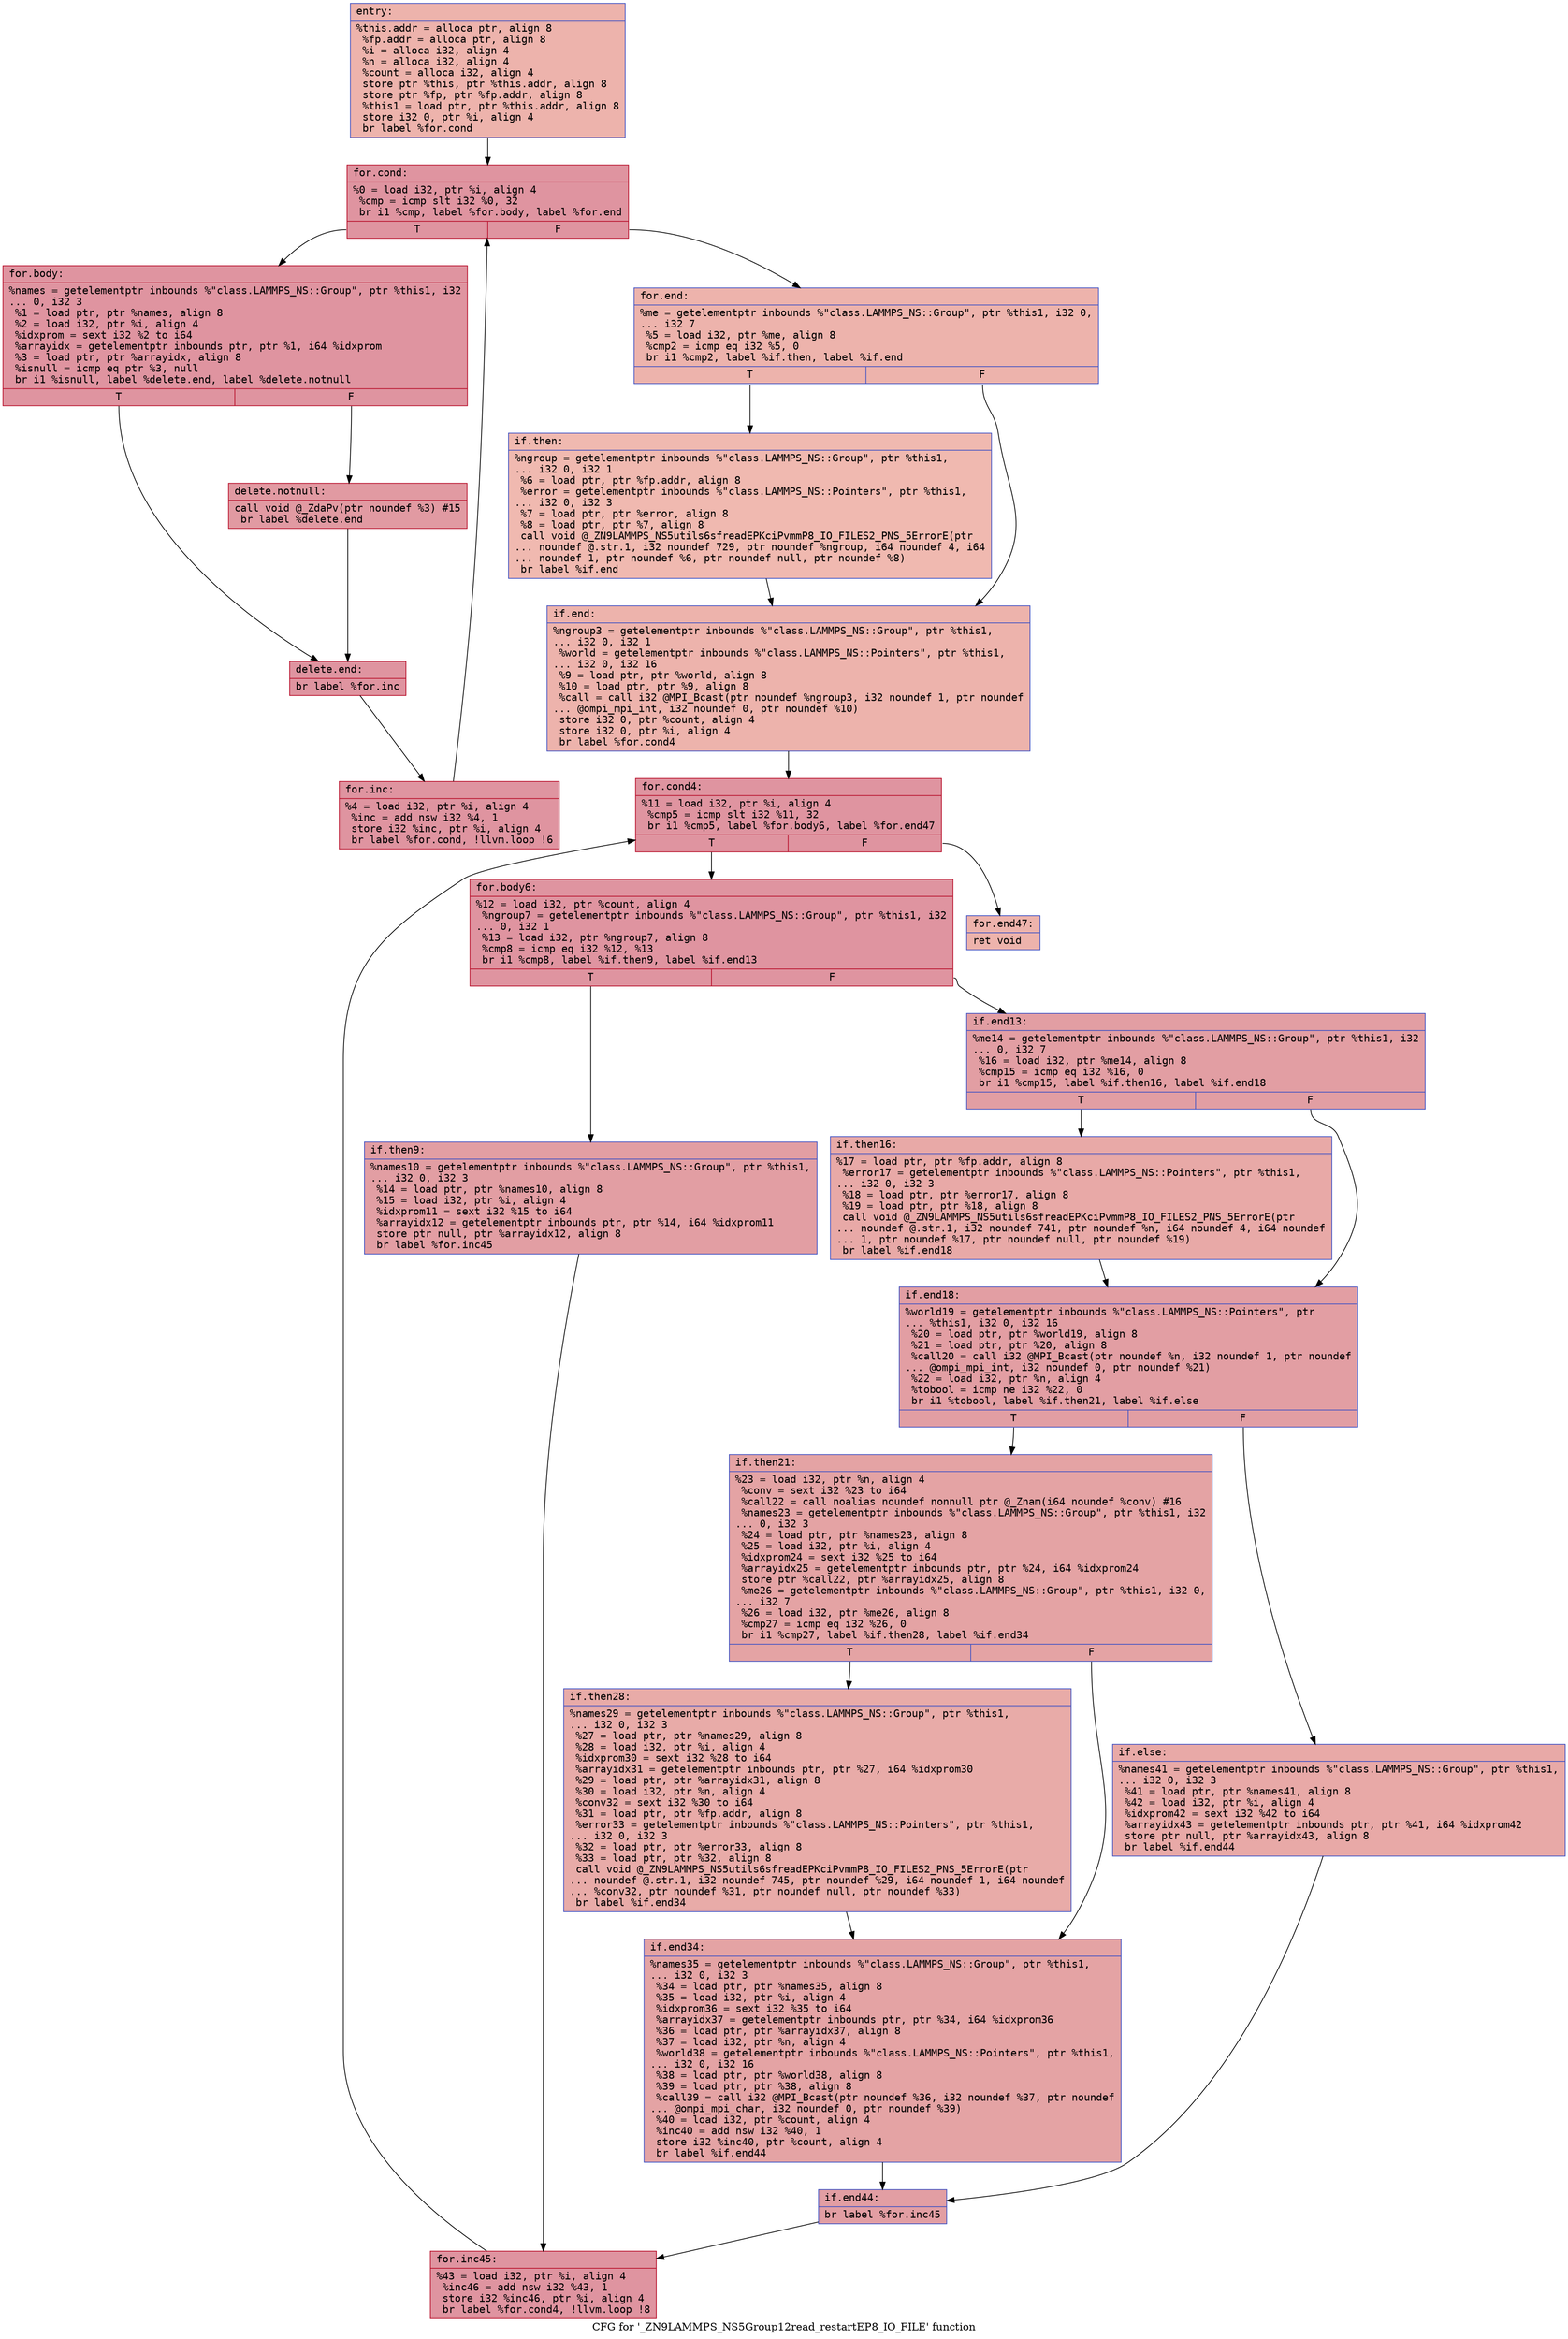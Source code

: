 digraph "CFG for '_ZN9LAMMPS_NS5Group12read_restartEP8_IO_FILE' function" {
	label="CFG for '_ZN9LAMMPS_NS5Group12read_restartEP8_IO_FILE' function";

	Node0x55ba303be2b0 [shape=record,color="#3d50c3ff", style=filled, fillcolor="#d6524470" fontname="Courier",label="{entry:\l|  %this.addr = alloca ptr, align 8\l  %fp.addr = alloca ptr, align 8\l  %i = alloca i32, align 4\l  %n = alloca i32, align 4\l  %count = alloca i32, align 4\l  store ptr %this, ptr %this.addr, align 8\l  store ptr %fp, ptr %fp.addr, align 8\l  %this1 = load ptr, ptr %this.addr, align 8\l  store i32 0, ptr %i, align 4\l  br label %for.cond\l}"];
	Node0x55ba303be2b0 -> Node0x55ba303be790[tooltip="entry -> for.cond\nProbability 100.00%" ];
	Node0x55ba303be790 [shape=record,color="#b70d28ff", style=filled, fillcolor="#b70d2870" fontname="Courier",label="{for.cond:\l|  %0 = load i32, ptr %i, align 4\l  %cmp = icmp slt i32 %0, 32\l  br i1 %cmp, label %for.body, label %for.end\l|{<s0>T|<s1>F}}"];
	Node0x55ba303be790:s0 -> Node0x55ba303be9b0[tooltip="for.cond -> for.body\nProbability 96.88%" ];
	Node0x55ba303be790:s1 -> Node0x55ba303bea30[tooltip="for.cond -> for.end\nProbability 3.12%" ];
	Node0x55ba303be9b0 [shape=record,color="#b70d28ff", style=filled, fillcolor="#b70d2870" fontname="Courier",label="{for.body:\l|  %names = getelementptr inbounds %\"class.LAMMPS_NS::Group\", ptr %this1, i32\l... 0, i32 3\l  %1 = load ptr, ptr %names, align 8\l  %2 = load i32, ptr %i, align 4\l  %idxprom = sext i32 %2 to i64\l  %arrayidx = getelementptr inbounds ptr, ptr %1, i64 %idxprom\l  %3 = load ptr, ptr %arrayidx, align 8\l  %isnull = icmp eq ptr %3, null\l  br i1 %isnull, label %delete.end, label %delete.notnull\l|{<s0>T|<s1>F}}"];
	Node0x55ba303be9b0:s0 -> Node0x55ba303bf090[tooltip="for.body -> delete.end\nProbability 37.50%" ];
	Node0x55ba303be9b0:s1 -> Node0x55ba303bf110[tooltip="for.body -> delete.notnull\nProbability 62.50%" ];
	Node0x55ba303bf110 [shape=record,color="#b70d28ff", style=filled, fillcolor="#bb1b2c70" fontname="Courier",label="{delete.notnull:\l|  call void @_ZdaPv(ptr noundef %3) #15\l  br label %delete.end\l}"];
	Node0x55ba303bf110 -> Node0x55ba303bf090[tooltip="delete.notnull -> delete.end\nProbability 100.00%" ];
	Node0x55ba303bf090 [shape=record,color="#b70d28ff", style=filled, fillcolor="#b70d2870" fontname="Courier",label="{delete.end:\l|  br label %for.inc\l}"];
	Node0x55ba303bf090 -> Node0x55ba303bf3e0[tooltip="delete.end -> for.inc\nProbability 100.00%" ];
	Node0x55ba303bf3e0 [shape=record,color="#b70d28ff", style=filled, fillcolor="#b70d2870" fontname="Courier",label="{for.inc:\l|  %4 = load i32, ptr %i, align 4\l  %inc = add nsw i32 %4, 1\l  store i32 %inc, ptr %i, align 4\l  br label %for.cond, !llvm.loop !6\l}"];
	Node0x55ba303bf3e0 -> Node0x55ba303be790[tooltip="for.inc -> for.cond\nProbability 100.00%" ];
	Node0x55ba303bea30 [shape=record,color="#3d50c3ff", style=filled, fillcolor="#d6524470" fontname="Courier",label="{for.end:\l|  %me = getelementptr inbounds %\"class.LAMMPS_NS::Group\", ptr %this1, i32 0,\l... i32 7\l  %5 = load i32, ptr %me, align 8\l  %cmp2 = icmp eq i32 %5, 0\l  br i1 %cmp2, label %if.then, label %if.end\l|{<s0>T|<s1>F}}"];
	Node0x55ba303bea30:s0 -> Node0x55ba303bfa00[tooltip="for.end -> if.then\nProbability 37.50%" ];
	Node0x55ba303bea30:s1 -> Node0x55ba303bfa70[tooltip="for.end -> if.end\nProbability 62.50%" ];
	Node0x55ba303bfa00 [shape=record,color="#3d50c3ff", style=filled, fillcolor="#de614d70" fontname="Courier",label="{if.then:\l|  %ngroup = getelementptr inbounds %\"class.LAMMPS_NS::Group\", ptr %this1,\l... i32 0, i32 1\l  %6 = load ptr, ptr %fp.addr, align 8\l  %error = getelementptr inbounds %\"class.LAMMPS_NS::Pointers\", ptr %this1,\l... i32 0, i32 3\l  %7 = load ptr, ptr %error, align 8\l  %8 = load ptr, ptr %7, align 8\l  call void @_ZN9LAMMPS_NS5utils6sfreadEPKciPvmmP8_IO_FILES2_PNS_5ErrorE(ptr\l... noundef @.str.1, i32 noundef 729, ptr noundef %ngroup, i64 noundef 4, i64\l... noundef 1, ptr noundef %6, ptr noundef null, ptr noundef %8)\l  br label %if.end\l}"];
	Node0x55ba303bfa00 -> Node0x55ba303bfa70[tooltip="if.then -> if.end\nProbability 100.00%" ];
	Node0x55ba303bfa70 [shape=record,color="#3d50c3ff", style=filled, fillcolor="#d6524470" fontname="Courier",label="{if.end:\l|  %ngroup3 = getelementptr inbounds %\"class.LAMMPS_NS::Group\", ptr %this1,\l... i32 0, i32 1\l  %world = getelementptr inbounds %\"class.LAMMPS_NS::Pointers\", ptr %this1,\l... i32 0, i32 16\l  %9 = load ptr, ptr %world, align 8\l  %10 = load ptr, ptr %9, align 8\l  %call = call i32 @MPI_Bcast(ptr noundef %ngroup3, i32 noundef 1, ptr noundef\l... @ompi_mpi_int, i32 noundef 0, ptr noundef %10)\l  store i32 0, ptr %count, align 4\l  store i32 0, ptr %i, align 4\l  br label %for.cond4\l}"];
	Node0x55ba303bfa70 -> Node0x55ba303c0a90[tooltip="if.end -> for.cond4\nProbability 100.00%" ];
	Node0x55ba303c0a90 [shape=record,color="#b70d28ff", style=filled, fillcolor="#b70d2870" fontname="Courier",label="{for.cond4:\l|  %11 = load i32, ptr %i, align 4\l  %cmp5 = icmp slt i32 %11, 32\l  br i1 %cmp5, label %for.body6, label %for.end47\l|{<s0>T|<s1>F}}"];
	Node0x55ba303c0a90:s0 -> Node0x55ba303c0bd0[tooltip="for.cond4 -> for.body6\nProbability 96.88%" ];
	Node0x55ba303c0a90:s1 -> Node0x55ba303c0c50[tooltip="for.cond4 -> for.end47\nProbability 3.12%" ];
	Node0x55ba303c0bd0 [shape=record,color="#b70d28ff", style=filled, fillcolor="#b70d2870" fontname="Courier",label="{for.body6:\l|  %12 = load i32, ptr %count, align 4\l  %ngroup7 = getelementptr inbounds %\"class.LAMMPS_NS::Group\", ptr %this1, i32\l... 0, i32 1\l  %13 = load i32, ptr %ngroup7, align 8\l  %cmp8 = icmp eq i32 %12, %13\l  br i1 %cmp8, label %if.then9, label %if.end13\l|{<s0>T|<s1>F}}"];
	Node0x55ba303c0bd0:s0 -> Node0x55ba303c1010[tooltip="for.body6 -> if.then9\nProbability 50.00%" ];
	Node0x55ba303c0bd0:s1 -> Node0x55ba303c1090[tooltip="for.body6 -> if.end13\nProbability 50.00%" ];
	Node0x55ba303c1010 [shape=record,color="#3d50c3ff", style=filled, fillcolor="#be242e70" fontname="Courier",label="{if.then9:\l|  %names10 = getelementptr inbounds %\"class.LAMMPS_NS::Group\", ptr %this1,\l... i32 0, i32 3\l  %14 = load ptr, ptr %names10, align 8\l  %15 = load i32, ptr %i, align 4\l  %idxprom11 = sext i32 %15 to i64\l  %arrayidx12 = getelementptr inbounds ptr, ptr %14, i64 %idxprom11\l  store ptr null, ptr %arrayidx12, align 8\l  br label %for.inc45\l}"];
	Node0x55ba303c1010 -> Node0x55ba303c1610[tooltip="if.then9 -> for.inc45\nProbability 100.00%" ];
	Node0x55ba303c1090 [shape=record,color="#3d50c3ff", style=filled, fillcolor="#be242e70" fontname="Courier",label="{if.end13:\l|  %me14 = getelementptr inbounds %\"class.LAMMPS_NS::Group\", ptr %this1, i32\l... 0, i32 7\l  %16 = load i32, ptr %me14, align 8\l  %cmp15 = icmp eq i32 %16, 0\l  br i1 %cmp15, label %if.then16, label %if.end18\l|{<s0>T|<s1>F}}"];
	Node0x55ba303c1090:s0 -> Node0x55ba303c1910[tooltip="if.end13 -> if.then16\nProbability 37.50%" ];
	Node0x55ba303c1090:s1 -> Node0x55ba303c1990[tooltip="if.end13 -> if.end18\nProbability 62.50%" ];
	Node0x55ba303c1910 [shape=record,color="#3d50c3ff", style=filled, fillcolor="#ca3b3770" fontname="Courier",label="{if.then16:\l|  %17 = load ptr, ptr %fp.addr, align 8\l  %error17 = getelementptr inbounds %\"class.LAMMPS_NS::Pointers\", ptr %this1,\l... i32 0, i32 3\l  %18 = load ptr, ptr %error17, align 8\l  %19 = load ptr, ptr %18, align 8\l  call void @_ZN9LAMMPS_NS5utils6sfreadEPKciPvmmP8_IO_FILES2_PNS_5ErrorE(ptr\l... noundef @.str.1, i32 noundef 741, ptr noundef %n, i64 noundef 4, i64 noundef\l... 1, ptr noundef %17, ptr noundef null, ptr noundef %19)\l  br label %if.end18\l}"];
	Node0x55ba303c1910 -> Node0x55ba303c1990[tooltip="if.then16 -> if.end18\nProbability 100.00%" ];
	Node0x55ba303c1990 [shape=record,color="#3d50c3ff", style=filled, fillcolor="#be242e70" fontname="Courier",label="{if.end18:\l|  %world19 = getelementptr inbounds %\"class.LAMMPS_NS::Pointers\", ptr\l... %this1, i32 0, i32 16\l  %20 = load ptr, ptr %world19, align 8\l  %21 = load ptr, ptr %20, align 8\l  %call20 = call i32 @MPI_Bcast(ptr noundef %n, i32 noundef 1, ptr noundef\l... @ompi_mpi_int, i32 noundef 0, ptr noundef %21)\l  %22 = load i32, ptr %n, align 4\l  %tobool = icmp ne i32 %22, 0\l  br i1 %tobool, label %if.then21, label %if.else\l|{<s0>T|<s1>F}}"];
	Node0x55ba303c1990:s0 -> Node0x55ba303bfb60[tooltip="if.end18 -> if.then21\nProbability 62.50%" ];
	Node0x55ba303c1990:s1 -> Node0x55ba303bfbb0[tooltip="if.end18 -> if.else\nProbability 37.50%" ];
	Node0x55ba303bfb60 [shape=record,color="#3d50c3ff", style=filled, fillcolor="#c32e3170" fontname="Courier",label="{if.then21:\l|  %23 = load i32, ptr %n, align 4\l  %conv = sext i32 %23 to i64\l  %call22 = call noalias noundef nonnull ptr @_Znam(i64 noundef %conv) #16\l  %names23 = getelementptr inbounds %\"class.LAMMPS_NS::Group\", ptr %this1, i32\l... 0, i32 3\l  %24 = load ptr, ptr %names23, align 8\l  %25 = load i32, ptr %i, align 4\l  %idxprom24 = sext i32 %25 to i64\l  %arrayidx25 = getelementptr inbounds ptr, ptr %24, i64 %idxprom24\l  store ptr %call22, ptr %arrayidx25, align 8\l  %me26 = getelementptr inbounds %\"class.LAMMPS_NS::Group\", ptr %this1, i32 0,\l... i32 7\l  %26 = load i32, ptr %me26, align 8\l  %cmp27 = icmp eq i32 %26, 0\l  br i1 %cmp27, label %if.then28, label %if.end34\l|{<s0>T|<s1>F}}"];
	Node0x55ba303bfb60:s0 -> Node0x55ba303c3170[tooltip="if.then21 -> if.then28\nProbability 37.50%" ];
	Node0x55ba303bfb60:s1 -> Node0x55ba303c31f0[tooltip="if.then21 -> if.end34\nProbability 62.50%" ];
	Node0x55ba303c3170 [shape=record,color="#3d50c3ff", style=filled, fillcolor="#cc403a70" fontname="Courier",label="{if.then28:\l|  %names29 = getelementptr inbounds %\"class.LAMMPS_NS::Group\", ptr %this1,\l... i32 0, i32 3\l  %27 = load ptr, ptr %names29, align 8\l  %28 = load i32, ptr %i, align 4\l  %idxprom30 = sext i32 %28 to i64\l  %arrayidx31 = getelementptr inbounds ptr, ptr %27, i64 %idxprom30\l  %29 = load ptr, ptr %arrayidx31, align 8\l  %30 = load i32, ptr %n, align 4\l  %conv32 = sext i32 %30 to i64\l  %31 = load ptr, ptr %fp.addr, align 8\l  %error33 = getelementptr inbounds %\"class.LAMMPS_NS::Pointers\", ptr %this1,\l... i32 0, i32 3\l  %32 = load ptr, ptr %error33, align 8\l  %33 = load ptr, ptr %32, align 8\l  call void @_ZN9LAMMPS_NS5utils6sfreadEPKciPvmmP8_IO_FILES2_PNS_5ErrorE(ptr\l... noundef @.str.1, i32 noundef 745, ptr noundef %29, i64 noundef 1, i64 noundef\l... %conv32, ptr noundef %31, ptr noundef null, ptr noundef %33)\l  br label %if.end34\l}"];
	Node0x55ba303c3170 -> Node0x55ba303c31f0[tooltip="if.then28 -> if.end34\nProbability 100.00%" ];
	Node0x55ba303c31f0 [shape=record,color="#3d50c3ff", style=filled, fillcolor="#c32e3170" fontname="Courier",label="{if.end34:\l|  %names35 = getelementptr inbounds %\"class.LAMMPS_NS::Group\", ptr %this1,\l... i32 0, i32 3\l  %34 = load ptr, ptr %names35, align 8\l  %35 = load i32, ptr %i, align 4\l  %idxprom36 = sext i32 %35 to i64\l  %arrayidx37 = getelementptr inbounds ptr, ptr %34, i64 %idxprom36\l  %36 = load ptr, ptr %arrayidx37, align 8\l  %37 = load i32, ptr %n, align 4\l  %world38 = getelementptr inbounds %\"class.LAMMPS_NS::Pointers\", ptr %this1,\l... i32 0, i32 16\l  %38 = load ptr, ptr %world38, align 8\l  %39 = load ptr, ptr %38, align 8\l  %call39 = call i32 @MPI_Bcast(ptr noundef %36, i32 noundef %37, ptr noundef\l... @ompi_mpi_char, i32 noundef 0, ptr noundef %39)\l  %40 = load i32, ptr %count, align 4\l  %inc40 = add nsw i32 %40, 1\l  store i32 %inc40, ptr %count, align 4\l  br label %if.end44\l}"];
	Node0x55ba303c31f0 -> Node0x55ba303c5320[tooltip="if.end34 -> if.end44\nProbability 100.00%" ];
	Node0x55ba303bfbb0 [shape=record,color="#3d50c3ff", style=filled, fillcolor="#ca3b3770" fontname="Courier",label="{if.else:\l|  %names41 = getelementptr inbounds %\"class.LAMMPS_NS::Group\", ptr %this1,\l... i32 0, i32 3\l  %41 = load ptr, ptr %names41, align 8\l  %42 = load i32, ptr %i, align 4\l  %idxprom42 = sext i32 %42 to i64\l  %arrayidx43 = getelementptr inbounds ptr, ptr %41, i64 %idxprom42\l  store ptr null, ptr %arrayidx43, align 8\l  br label %if.end44\l}"];
	Node0x55ba303bfbb0 -> Node0x55ba303c5320[tooltip="if.else -> if.end44\nProbability 100.00%" ];
	Node0x55ba303c5320 [shape=record,color="#3d50c3ff", style=filled, fillcolor="#be242e70" fontname="Courier",label="{if.end44:\l|  br label %for.inc45\l}"];
	Node0x55ba303c5320 -> Node0x55ba303c1610[tooltip="if.end44 -> for.inc45\nProbability 100.00%" ];
	Node0x55ba303c1610 [shape=record,color="#b70d28ff", style=filled, fillcolor="#b70d2870" fontname="Courier",label="{for.inc45:\l|  %43 = load i32, ptr %i, align 4\l  %inc46 = add nsw i32 %43, 1\l  store i32 %inc46, ptr %i, align 4\l  br label %for.cond4, !llvm.loop !8\l}"];
	Node0x55ba303c1610 -> Node0x55ba303c0a90[tooltip="for.inc45 -> for.cond4\nProbability 100.00%" ];
	Node0x55ba303c0c50 [shape=record,color="#3d50c3ff", style=filled, fillcolor="#d6524470" fontname="Courier",label="{for.end47:\l|  ret void\l}"];
}
